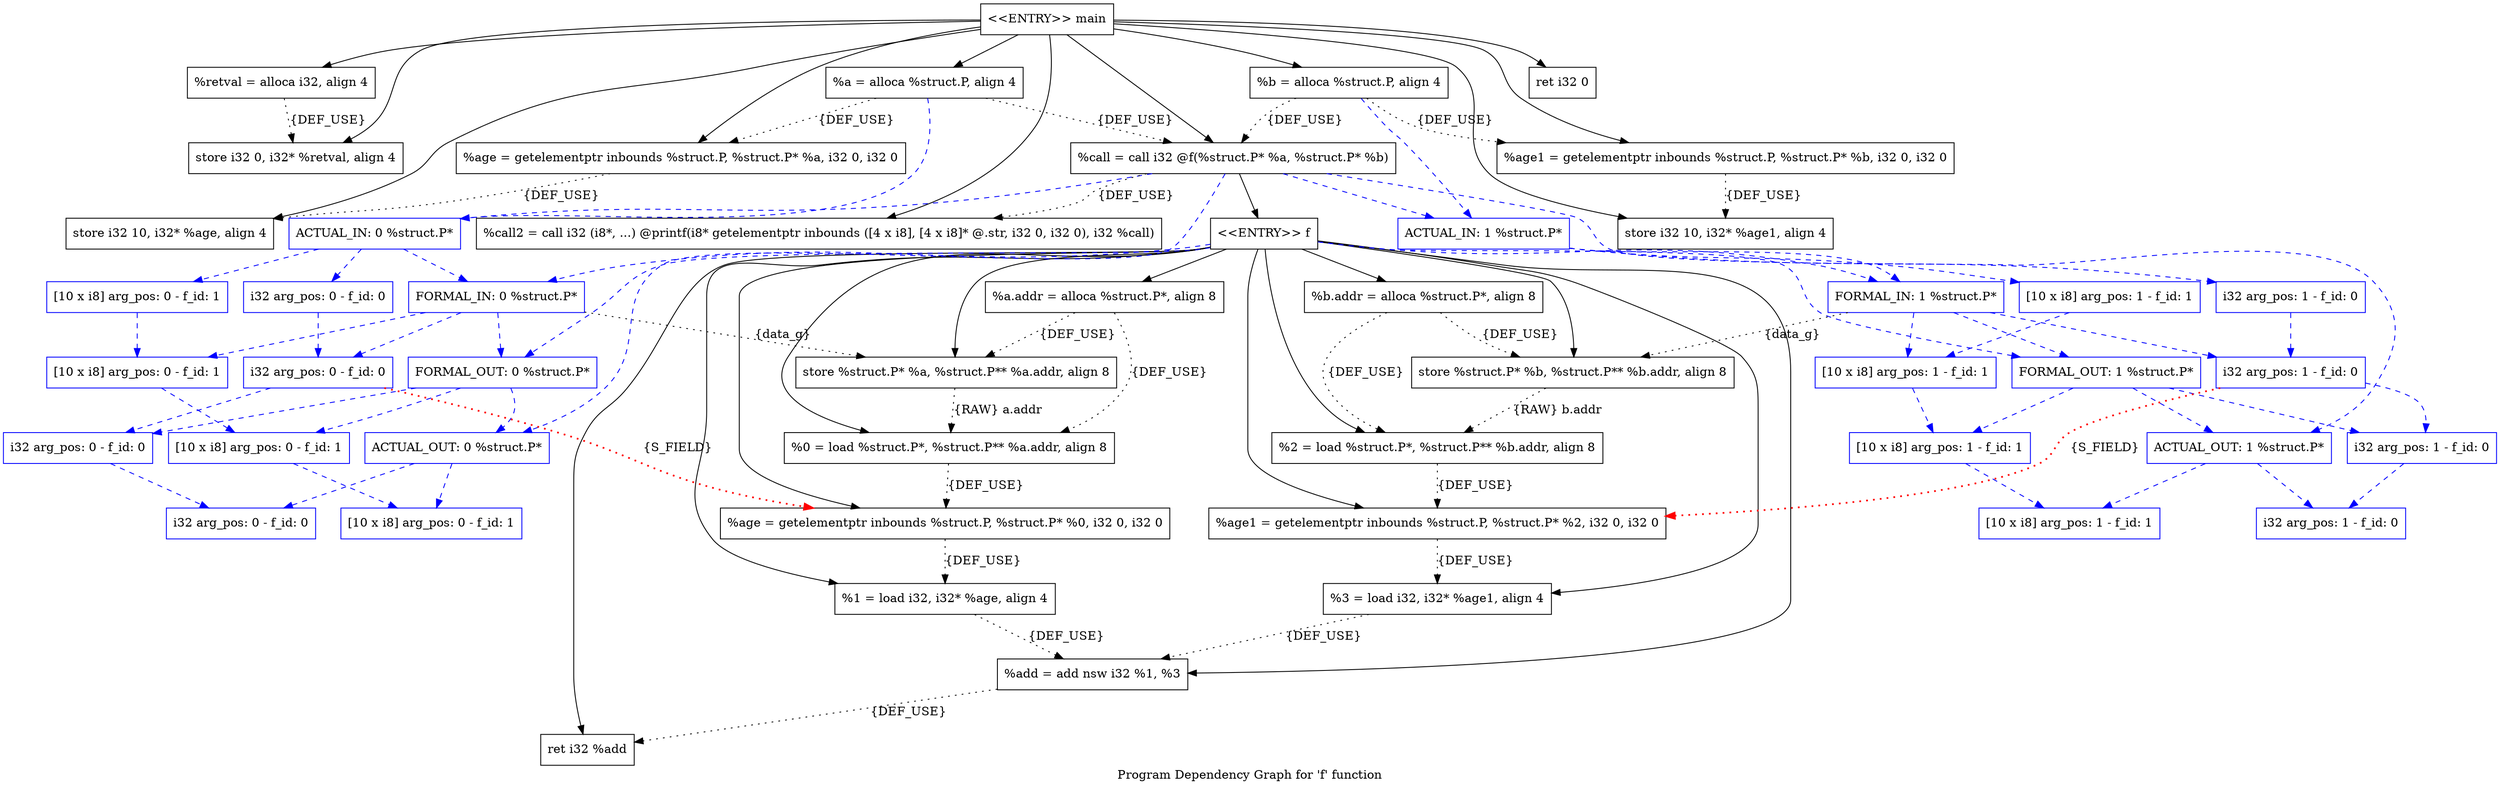 digraph "Program Dependency Graph for 'f' function" {
	label="Program Dependency Graph for 'f' function";
graph [ splines=true ]
	Node0x8b43f00 [shape=record,label="{  %a.addr = alloca %struct.P*, align 8}"];
	Node0x8b43f00 -> Node0x8b43f70[style=dotted,label = "{DEF_USE}" ];
	Node0x8b43f00 -> Node0x8b43fe0[style=dotted,label = "{DEF_USE}" ];
	Node0x8b43f70 [shape=record,label="{  store %struct.P* %a, %struct.P** %a.addr, align 8}"];
	Node0x8b43f70 -> Node0x8b43fe0[style=dotted,label = "{RAW} a.addr"];
	Node0x8b43fe0 [shape=record,label="{  %0 = load %struct.P*, %struct.P** %a.addr, align 8}"];
	Node0x8b43fe0 -> Node0x8b40140[style=dotted,label = "{DEF_USE}" ];
	Node0x8b440b0 [shape=record,label="{  %b.addr = alloca %struct.P*, align 8}"];
	Node0x8b440b0 -> Node0x8b440e0[style=dotted,label = "{DEF_USE}" ];
	Node0x8b440b0 -> Node0x8b44050[style=dotted,label = "{DEF_USE}" ];
	Node0x8b440e0 [shape=record,label="{  store %struct.P* %b, %struct.P** %b.addr, align 8}"];
	Node0x8b440e0 -> Node0x8b44050[style=dotted,label = "{RAW} b.addr"];
	Node0x8b44050 [shape=record,label="{  %2 = load %struct.P*, %struct.P** %b.addr, align 8}"];
	Node0x8b44050 -> Node0x8b41d40[style=dotted,label = "{DEF_USE}" ];
	Node0x8b40140 [shape=record,label="{  %age = getelementptr inbounds %struct.P, %struct.P* %0, i32 0, i32 0}"];
	Node0x8b40140 -> Node0x8b41b90[style=dotted,label = "{DEF_USE}" ];
	Node0x8b41b90 [shape=record,label="{  %1 = load i32, i32* %age, align 4}"];
	Node0x8b41b90 -> Node0x8b41c20[style=dotted,label = "{DEF_USE}" ];
	Node0x8b41c20 [shape=record,label="{  %add = add nsw i32 %1, %3}"];
	Node0x8b41c20 -> Node0x8b41e80[style=dotted,label = "{DEF_USE}" ];
	Node0x8b41d40 [shape=record,label="{  %age1 = getelementptr inbounds %struct.P, %struct.P* %2, i32 0, i32 0}"];
	Node0x8b41d40 -> Node0x8b41dd0[style=dotted,label = "{DEF_USE}" ];
	Node0x8b41dd0 [shape=record,label="{  %3 = load i32, i32* %age1, align 4}"];
	Node0x8b41dd0 -> Node0x8b41c20[style=dotted,label = "{DEF_USE}" ];
	Node0x8b41e80 [shape=record,label="{  ret i32 %add}"];
	Node0x8b41f80 [shape=record,label="{\<\<ENTRY\>\> f}"];
	Node0x8b41f80 -> Node0x8b43f00;
	Node0x8b41f80 -> Node0x8b440b0;
	Node0x8b41f80 -> Node0x8b43f70;
	Node0x8b41f80 -> Node0x8b440e0;
	Node0x8b41f80 -> Node0x8b43fe0;
	Node0x8b41f80 -> Node0x8b40140;
	Node0x8b41f80 -> Node0x8b41b90;
	Node0x8b41f80 -> Node0x8b44050;
	Node0x8b41f80 -> Node0x8b41d40;
	Node0x8b41f80 -> Node0x8b41dd0;
	Node0x8b41f80 -> Node0x8b41c20;
	Node0x8b41f80 -> Node0x8b41e80;
	Node0x8b41f80 -> Node0x8b45160[style=dashed, color="blue"];
	Node0x8b41f80 -> Node0x8b45480[style=dashed, color="blue"];
	Node0x8b41f80 -> Node0x8b45300[style=dashed, color="blue"];
	Node0x8b41f80 -> Node0x8b42af0[style=dashed, color="blue"];
	Node0x8b428e0 [shape=record,label="{  %retval = alloca i32, align 4}"];
	Node0x8b428e0 -> Node0x8b42910[style=dotted,label = "{DEF_USE}" ];
	Node0x8b42910 [shape=record,label="{  store i32 0, i32* %retval, align 4}"];
	Node0x8b429d0 [shape=record,label="{  %a = alloca %struct.P, align 4}"];
	Node0x8b429d0 -> Node0x8b42a40[style=dotted,label = "{DEF_USE}" ];
	Node0x8b429d0 -> Node0x8b41c90[style=dotted,label = "{DEF_USE}" ];
	Node0x8b429d0 -> Node0x8b46d70[style=dashed, color="blue"];
	Node0x8b42a40 [shape=record,label="{  %age = getelementptr inbounds %struct.P, %struct.P* %a, i32 0, i32 0}"];
	Node0x8b42a40 -> Node0x8b429a0[style=dotted,label = "{DEF_USE}" ];
	Node0x8b41c90 [shape=record,label="{  %call = call i32 @f(%struct.P* %a, %struct.P* %b)}"];
	Node0x8b41c90 -> Node0x8b43370[style=dotted,label = "{DEF_USE}" ];
	Node0x8b41c90 -> Node0x8b41f80;
	Node0x8b41c90 -> Node0x8b46d70[style=dashed, color="blue"];
	Node0x8b41c90 -> Node0x8b470b0[style=dashed, color="blue"];
	Node0x8b41c90 -> Node0x8b46f10[style=dashed, color="blue"];
	Node0x8b41c90 -> Node0x8b47230[style=dashed, color="blue"];
	Node0x8b42bf0 [shape=record,label="{  %b = alloca %struct.P, align 4}"];
	Node0x8b42bf0 -> Node0x8b42c60[style=dotted,label = "{DEF_USE}" ];
	Node0x8b42bf0 -> Node0x8b41c90[style=dotted,label = "{DEF_USE}" ];
	Node0x8b42bf0 -> Node0x8b46f10[style=dashed, color="blue"];
	Node0x8b42c60 [shape=record,label="{  %age1 = getelementptr inbounds %struct.P, %struct.P* %b, i32 0, i32 0}"];
	Node0x8b42c60 -> Node0x8b432e0[style=dotted,label = "{DEF_USE}" ];
	Node0x8b429a0 [shape=record,label="{  store i32 10, i32* %age, align 4}"];
	Node0x8b432e0 [shape=record,label="{  store i32 10, i32* %age1, align 4}"];
	Node0x8b43370 [shape=record,label="{  %call2 = call i32 (i8*, ...) @printf(i8* getelementptr inbounds ([4 x i8], [4 x i8]* @.str, i32 0, i32 0), i32 %call)}"];
	Node0x8b43470 [shape=record,label="{\<\<ENTRY\>\> main}"];
	Node0x8b43470 -> Node0x8b428e0;
	Node0x8b43470 -> Node0x8b429d0;
	Node0x8b43470 -> Node0x8b42bf0;
	Node0x8b43470 -> Node0x8b42910;
	Node0x8b43470 -> Node0x8b42a40;
	Node0x8b43470 -> Node0x8b429a0;
	Node0x8b43470 -> Node0x8b42c60;
	Node0x8b43470 -> Node0x8b432e0;
	Node0x8b43470 -> Node0x8b41c90;
	Node0x8b43470 -> Node0x8b43370;
	Node0x8b43470 -> Node0x8b434e0;
	Node0x8b434e0 [shape=record,label="{  ret i32 0}"];
	Node0x8b45160 [shape=record,color="blue",label="{FORMAL_IN: 0 %struct.P*}"];
	Node0x8b45160 -> Node0x8b451d0[style=dashed, color="blue"];
	Node0x8b45160 -> Node0x8b45260[style=dashed, color="blue"];
	Node0x8b45160 -> Node0x8b45480[style=dashed, color="blue"];
	Node0x8b45160 -> Node0x8b43f70[style=dotted, label = "{data_g}"];
	Node0x8b451d0 [shape=record,color="blue",label="{i32 arg_pos: 0 - f_id: 0}"];
	Node0x8b451d0 -> Node0x8b454f0[style=dashed, color="blue"];
	Node0x8b451d0 -> Node0x8b40140[style=dotted, label="{S_FIELD}", color="red", penwidth="2.0"];
	Node0x8b45260 [shape=record,color="blue",label="{[10 x i8] arg_pos: 0 - f_id: 1}"];
	Node0x8b45260 -> Node0x8b44b20[style=dashed, color="blue"];
	Node0x8b45300 [shape=record,color="blue",label="{FORMAL_IN: 1 %struct.P*}"];
	Node0x8b45300 -> Node0x8b45370[style=dashed, color="blue"];
	Node0x8b45300 -> Node0x8b453e0[style=dashed, color="blue"];
	Node0x8b45300 -> Node0x8b42af0[style=dashed, color="blue"];
	Node0x8b45300 -> Node0x8b440e0[style=dotted, label = "{data_g}"];
	Node0x8b45370 [shape=record,color="blue",label="{i32 arg_pos: 1 - f_id: 0}"];
	Node0x8b45370 -> Node0x8b42b60[style=dashed, color="blue"];
	Node0x8b45370 -> Node0x8b41d40[style=dotted, label="{S_FIELD}", color="red", penwidth="2.0"];
	Node0x8b453e0 [shape=record,color="blue",label="{[10 x i8] arg_pos: 1 - f_id: 1}"];
	Node0x8b453e0 -> Node0x8b42b90[style=dashed, color="blue"];
	Node0x8b45480 [shape=record,color="blue",label="{FORMAL_OUT: 0 %struct.P*}"];
	Node0x8b45480 -> Node0x8b454f0[style=dashed, color="blue"];
	Node0x8b45480 -> Node0x8b44b20[style=dashed, color="blue"];
	Node0x8b45480 -> Node0x8b470b0[style=dashed, color="blue"];
	Node0x8b454f0 [shape=record,color="blue",label="{i32 arg_pos: 0 - f_id: 0}"];
	Node0x8b454f0 -> Node0x8b47120[style=dashed, color="blue"];
	Node0x8b44b20 [shape=record,color="blue",label="{[10 x i8] arg_pos: 0 - f_id: 1}"];
	Node0x8b44b20 -> Node0x8b47190[style=dashed, color="blue"];
	Node0x8b42af0 [shape=record,color="blue",label="{FORMAL_OUT: 1 %struct.P*}"];
	Node0x8b42af0 -> Node0x8b42b60[style=dashed, color="blue"];
	Node0x8b42af0 -> Node0x8b42b90[style=dashed, color="blue"];
	Node0x8b42af0 -> Node0x8b47230[style=dashed, color="blue"];
	Node0x8b42b60 [shape=record,color="blue",label="{i32 arg_pos: 1 - f_id: 0}"];
	Node0x8b42b60 -> Node0x8b472a0[style=dashed, color="blue"];
	Node0x8b42b90 [shape=record,color="blue",label="{[10 x i8] arg_pos: 1 - f_id: 1}"];
	Node0x8b42b90 -> Node0x8b47310[style=dashed, color="blue"];
	Node0x8b46d70 [shape=record,color="blue",label="{ACTUAL_IN: 0 %struct.P*}"];
	Node0x8b46d70 -> Node0x8b42bc0[style=dashed, color="blue"];
	Node0x8b46d70 -> Node0x8b46e70[style=dashed, color="blue"];
	Node0x8b46d70 -> Node0x8b45160[style=dashed, color="blue"];
	Node0x8b42bc0 [shape=record,color="blue",label="{i32 arg_pos: 0 - f_id: 0}"];
	Node0x8b42bc0 -> Node0x8b451d0[style=dashed, color="blue"];
	Node0x8b46e70 [shape=record,color="blue",label="{[10 x i8] arg_pos: 0 - f_id: 1}"];
	Node0x8b46e70 -> Node0x8b45260[style=dashed, color="blue"];
	Node0x8b46f10 [shape=record,color="blue",label="{ACTUAL_IN: 1 %struct.P*}"];
	Node0x8b46f10 -> Node0x8b42cd0[style=dashed, color="blue"];
	Node0x8b46f10 -> Node0x8b47010[style=dashed, color="blue"];
	Node0x8b46f10 -> Node0x8b45300[style=dashed, color="blue"];
	Node0x8b42cd0 [shape=record,color="blue",label="{i32 arg_pos: 1 - f_id: 0}"];
	Node0x8b42cd0 -> Node0x8b45370[style=dashed, color="blue"];
	Node0x8b47010 [shape=record,color="blue",label="{[10 x i8] arg_pos: 1 - f_id: 1}"];
	Node0x8b47010 -> Node0x8b453e0[style=dashed, color="blue"];
	Node0x8b470b0 [shape=record,color="blue",label="{ACTUAL_OUT: 0 %struct.P*}"];
	Node0x8b470b0 -> Node0x8b47120[style=dashed, color="blue"];
	Node0x8b470b0 -> Node0x8b47190[style=dashed, color="blue"];
	Node0x8b47120 [shape=record,color="blue",label="{i32 arg_pos: 0 - f_id: 0}"];
	Node0x8b47190 [shape=record,color="blue",label="{[10 x i8] arg_pos: 0 - f_id: 1}"];
	Node0x8b47230 [shape=record,color="blue",label="{ACTUAL_OUT: 1 %struct.P*}"];
	Node0x8b47230 -> Node0x8b472a0[style=dashed, color="blue"];
	Node0x8b47230 -> Node0x8b47310[style=dashed, color="blue"];
	Node0x8b472a0 [shape=record,color="blue",label="{i32 arg_pos: 1 - f_id: 0}"];
	Node0x8b47310 [shape=record,color="blue",label="{[10 x i8] arg_pos: 1 - f_id: 1}"];
}
